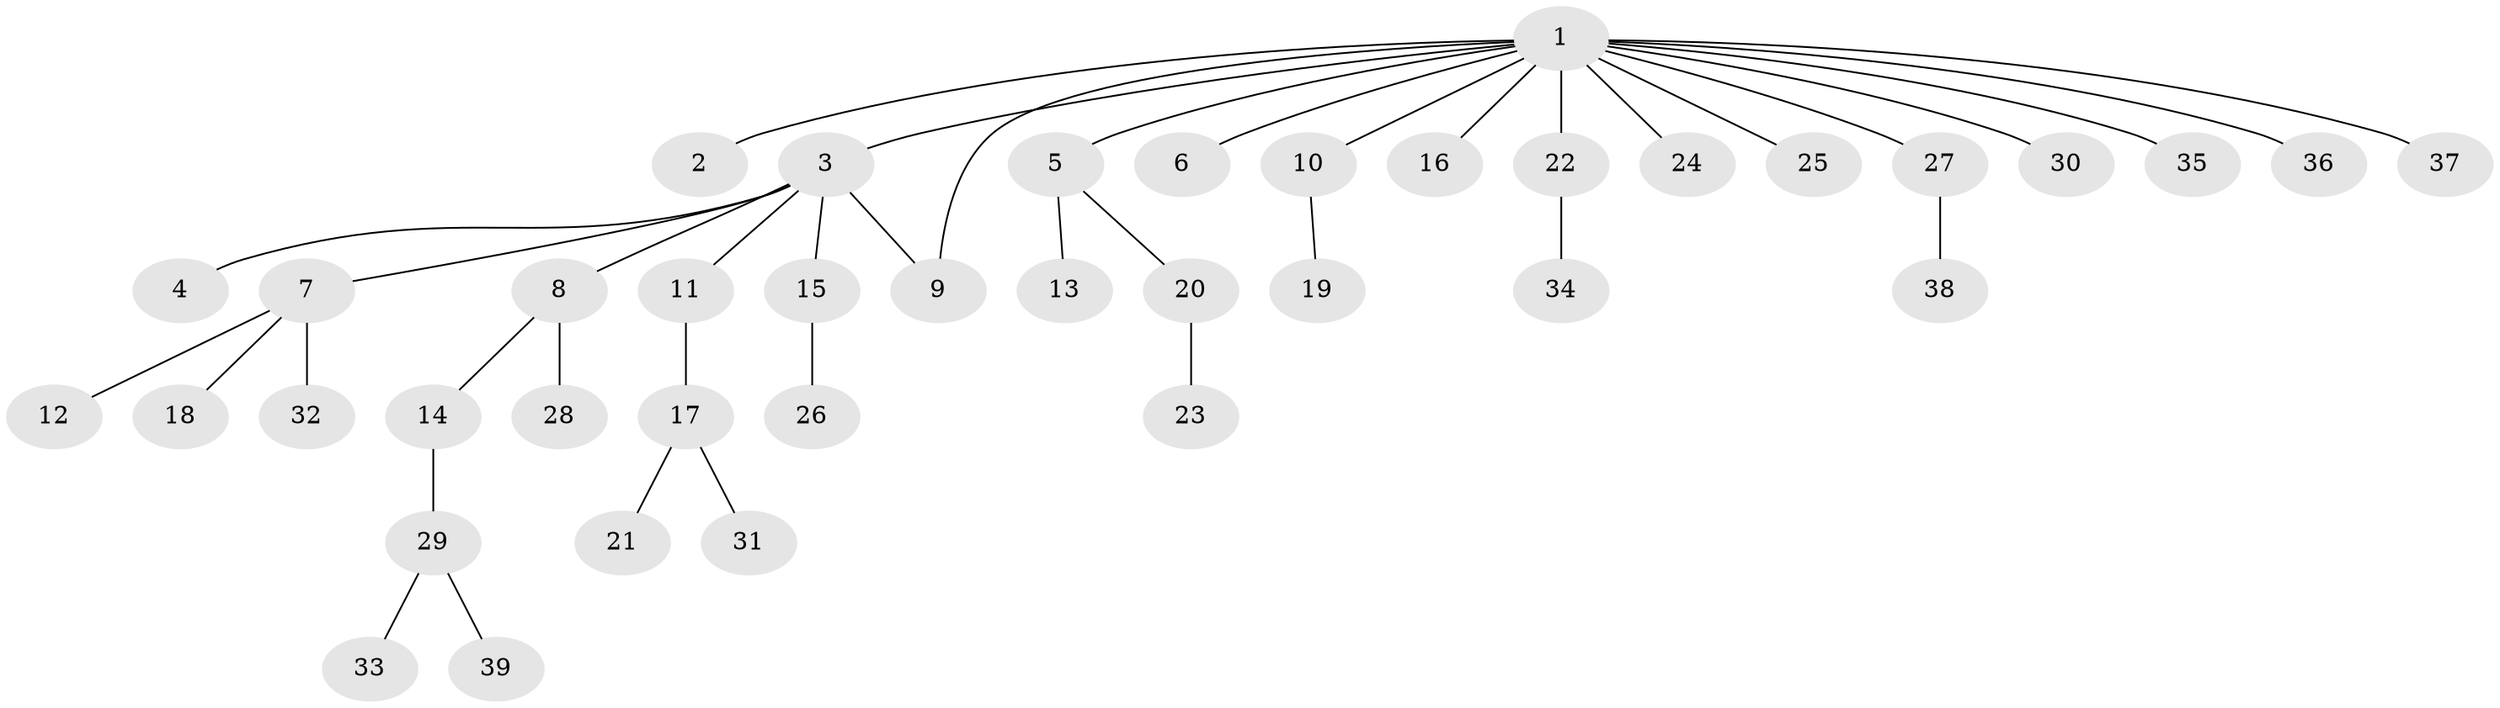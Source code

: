 // original degree distribution, {17: 0.0136986301369863, 1: 0.6438356164383562, 11: 0.0136986301369863, 2: 0.1780821917808219, 4: 0.0547945205479452, 5: 0.0136986301369863, 3: 0.0547945205479452, 7: 0.0273972602739726}
// Generated by graph-tools (version 1.1) at 2025/50/03/04/25 22:50:24]
// undirected, 39 vertices, 39 edges
graph export_dot {
  node [color=gray90,style=filled];
  1;
  2;
  3;
  4;
  5;
  6;
  7;
  8;
  9;
  10;
  11;
  12;
  13;
  14;
  15;
  16;
  17;
  18;
  19;
  20;
  21;
  22;
  23;
  24;
  25;
  26;
  27;
  28;
  29;
  30;
  31;
  32;
  33;
  34;
  35;
  36;
  37;
  38;
  39;
  1 -- 2 [weight=1.0];
  1 -- 3 [weight=1.0];
  1 -- 5 [weight=1.0];
  1 -- 6 [weight=1.0];
  1 -- 9 [weight=1.0];
  1 -- 10 [weight=1.0];
  1 -- 16 [weight=1.0];
  1 -- 22 [weight=1.0];
  1 -- 24 [weight=1.0];
  1 -- 25 [weight=1.0];
  1 -- 27 [weight=1.0];
  1 -- 30 [weight=1.0];
  1 -- 35 [weight=1.0];
  1 -- 36 [weight=1.0];
  1 -- 37 [weight=1.0];
  3 -- 4 [weight=1.0];
  3 -- 7 [weight=1.0];
  3 -- 8 [weight=1.0];
  3 -- 9 [weight=3.0];
  3 -- 11 [weight=1.0];
  3 -- 15 [weight=1.0];
  5 -- 13 [weight=1.0];
  5 -- 20 [weight=1.0];
  7 -- 12 [weight=1.0];
  7 -- 18 [weight=1.0];
  7 -- 32 [weight=1.0];
  8 -- 14 [weight=1.0];
  8 -- 28 [weight=1.0];
  10 -- 19 [weight=1.0];
  11 -- 17 [weight=4.0];
  14 -- 29 [weight=1.0];
  15 -- 26 [weight=1.0];
  17 -- 21 [weight=1.0];
  17 -- 31 [weight=1.0];
  20 -- 23 [weight=5.0];
  22 -- 34 [weight=2.0];
  27 -- 38 [weight=2.0];
  29 -- 33 [weight=1.0];
  29 -- 39 [weight=1.0];
}
